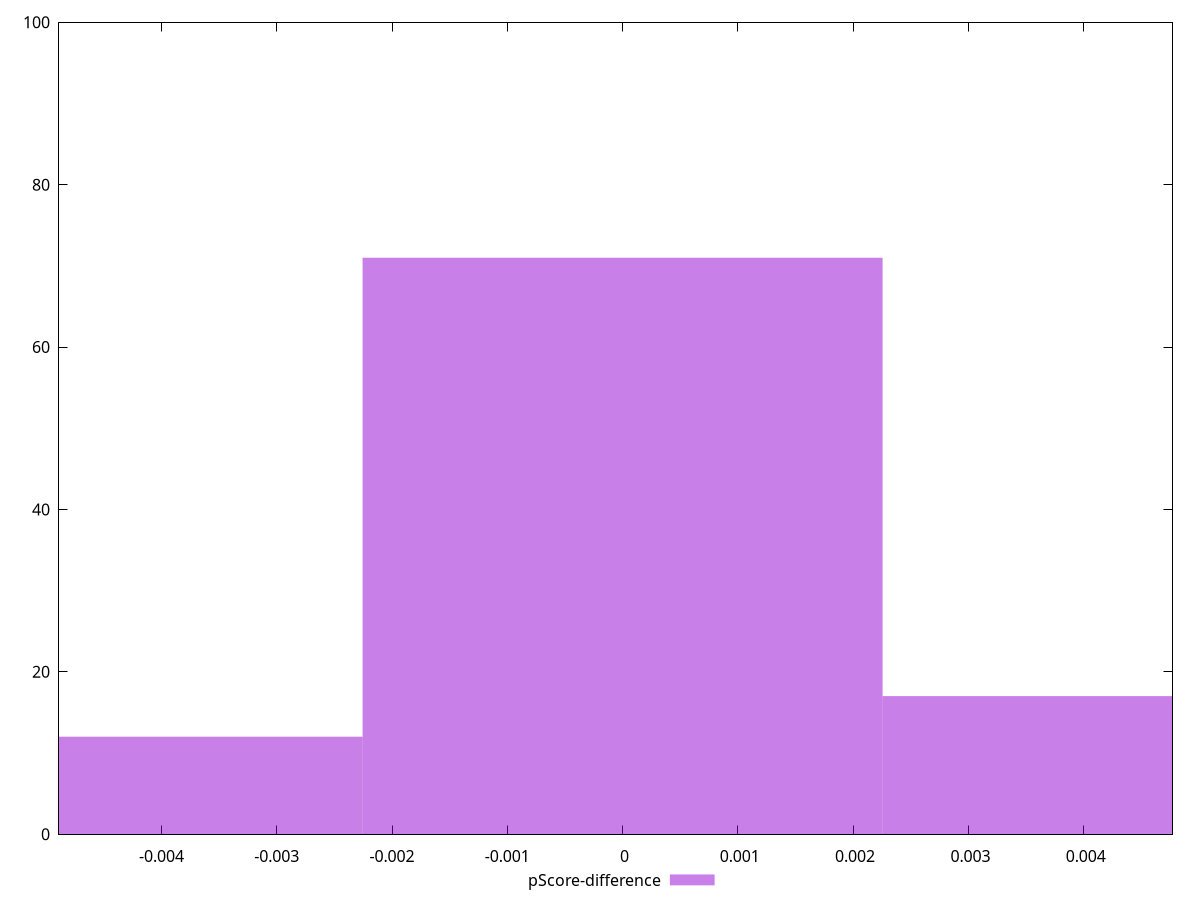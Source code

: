 reset

$pScoreDifference <<EOF
0 71
0.004511724456003834 17
-0.004511724456003834 12
EOF

set key outside below
set boxwidth 0.004511724456003834
set xrange [-0.004889690284863904:0.004770916510083673]
set yrange [0:100]
set trange [0:100]
set style fill transparent solid 0.5 noborder
set terminal svg size 640, 490 enhanced background rgb 'white'
set output "report_00015_2021-02-09T16-11-33.973Z/max-potential-fid/samples/pages/pScore-difference/histogram.svg"

plot $pScoreDifference title "pScore-difference" with boxes

reset

